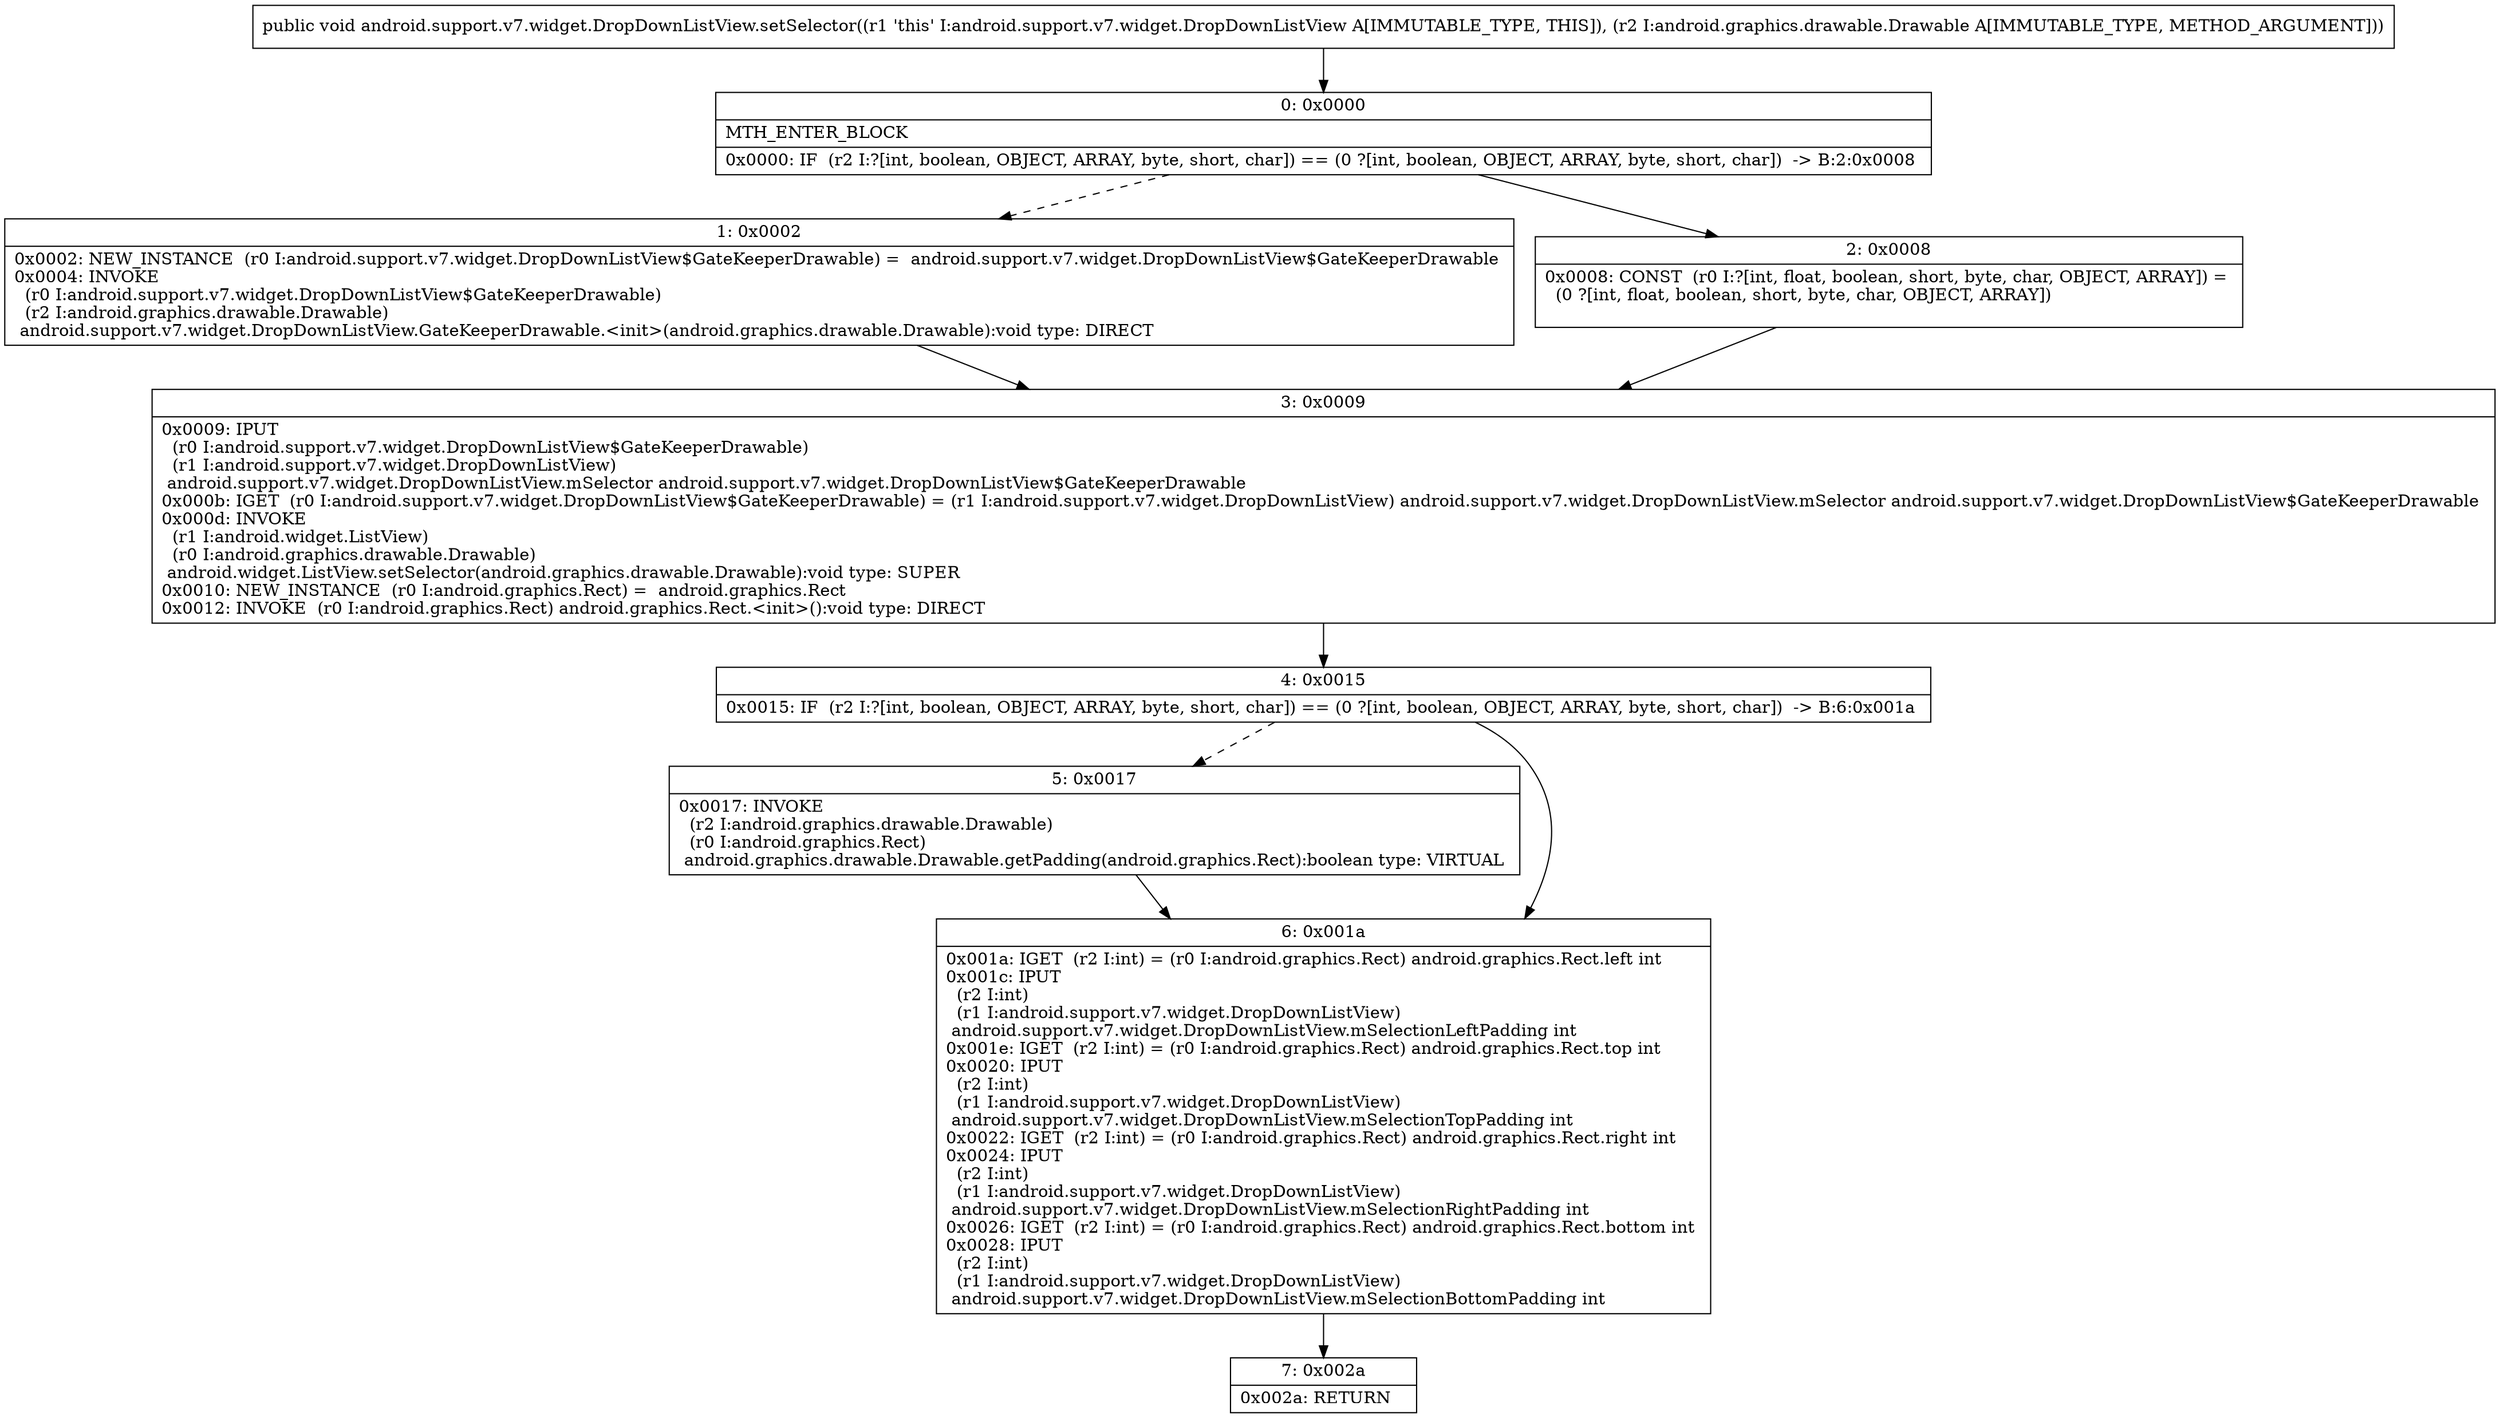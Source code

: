 digraph "CFG forandroid.support.v7.widget.DropDownListView.setSelector(Landroid\/graphics\/drawable\/Drawable;)V" {
Node_0 [shape=record,label="{0\:\ 0x0000|MTH_ENTER_BLOCK\l|0x0000: IF  (r2 I:?[int, boolean, OBJECT, ARRAY, byte, short, char]) == (0 ?[int, boolean, OBJECT, ARRAY, byte, short, char])  \-\> B:2:0x0008 \l}"];
Node_1 [shape=record,label="{1\:\ 0x0002|0x0002: NEW_INSTANCE  (r0 I:android.support.v7.widget.DropDownListView$GateKeeperDrawable) =  android.support.v7.widget.DropDownListView$GateKeeperDrawable \l0x0004: INVOKE  \l  (r0 I:android.support.v7.widget.DropDownListView$GateKeeperDrawable)\l  (r2 I:android.graphics.drawable.Drawable)\l android.support.v7.widget.DropDownListView.GateKeeperDrawable.\<init\>(android.graphics.drawable.Drawable):void type: DIRECT \l}"];
Node_2 [shape=record,label="{2\:\ 0x0008|0x0008: CONST  (r0 I:?[int, float, boolean, short, byte, char, OBJECT, ARRAY]) = \l  (0 ?[int, float, boolean, short, byte, char, OBJECT, ARRAY])\l \l}"];
Node_3 [shape=record,label="{3\:\ 0x0009|0x0009: IPUT  \l  (r0 I:android.support.v7.widget.DropDownListView$GateKeeperDrawable)\l  (r1 I:android.support.v7.widget.DropDownListView)\l android.support.v7.widget.DropDownListView.mSelector android.support.v7.widget.DropDownListView$GateKeeperDrawable \l0x000b: IGET  (r0 I:android.support.v7.widget.DropDownListView$GateKeeperDrawable) = (r1 I:android.support.v7.widget.DropDownListView) android.support.v7.widget.DropDownListView.mSelector android.support.v7.widget.DropDownListView$GateKeeperDrawable \l0x000d: INVOKE  \l  (r1 I:android.widget.ListView)\l  (r0 I:android.graphics.drawable.Drawable)\l android.widget.ListView.setSelector(android.graphics.drawable.Drawable):void type: SUPER \l0x0010: NEW_INSTANCE  (r0 I:android.graphics.Rect) =  android.graphics.Rect \l0x0012: INVOKE  (r0 I:android.graphics.Rect) android.graphics.Rect.\<init\>():void type: DIRECT \l}"];
Node_4 [shape=record,label="{4\:\ 0x0015|0x0015: IF  (r2 I:?[int, boolean, OBJECT, ARRAY, byte, short, char]) == (0 ?[int, boolean, OBJECT, ARRAY, byte, short, char])  \-\> B:6:0x001a \l}"];
Node_5 [shape=record,label="{5\:\ 0x0017|0x0017: INVOKE  \l  (r2 I:android.graphics.drawable.Drawable)\l  (r0 I:android.graphics.Rect)\l android.graphics.drawable.Drawable.getPadding(android.graphics.Rect):boolean type: VIRTUAL \l}"];
Node_6 [shape=record,label="{6\:\ 0x001a|0x001a: IGET  (r2 I:int) = (r0 I:android.graphics.Rect) android.graphics.Rect.left int \l0x001c: IPUT  \l  (r2 I:int)\l  (r1 I:android.support.v7.widget.DropDownListView)\l android.support.v7.widget.DropDownListView.mSelectionLeftPadding int \l0x001e: IGET  (r2 I:int) = (r0 I:android.graphics.Rect) android.graphics.Rect.top int \l0x0020: IPUT  \l  (r2 I:int)\l  (r1 I:android.support.v7.widget.DropDownListView)\l android.support.v7.widget.DropDownListView.mSelectionTopPadding int \l0x0022: IGET  (r2 I:int) = (r0 I:android.graphics.Rect) android.graphics.Rect.right int \l0x0024: IPUT  \l  (r2 I:int)\l  (r1 I:android.support.v7.widget.DropDownListView)\l android.support.v7.widget.DropDownListView.mSelectionRightPadding int \l0x0026: IGET  (r2 I:int) = (r0 I:android.graphics.Rect) android.graphics.Rect.bottom int \l0x0028: IPUT  \l  (r2 I:int)\l  (r1 I:android.support.v7.widget.DropDownListView)\l android.support.v7.widget.DropDownListView.mSelectionBottomPadding int \l}"];
Node_7 [shape=record,label="{7\:\ 0x002a|0x002a: RETURN   \l}"];
MethodNode[shape=record,label="{public void android.support.v7.widget.DropDownListView.setSelector((r1 'this' I:android.support.v7.widget.DropDownListView A[IMMUTABLE_TYPE, THIS]), (r2 I:android.graphics.drawable.Drawable A[IMMUTABLE_TYPE, METHOD_ARGUMENT])) }"];
MethodNode -> Node_0;
Node_0 -> Node_1[style=dashed];
Node_0 -> Node_2;
Node_1 -> Node_3;
Node_2 -> Node_3;
Node_3 -> Node_4;
Node_4 -> Node_5[style=dashed];
Node_4 -> Node_6;
Node_5 -> Node_6;
Node_6 -> Node_7;
}

